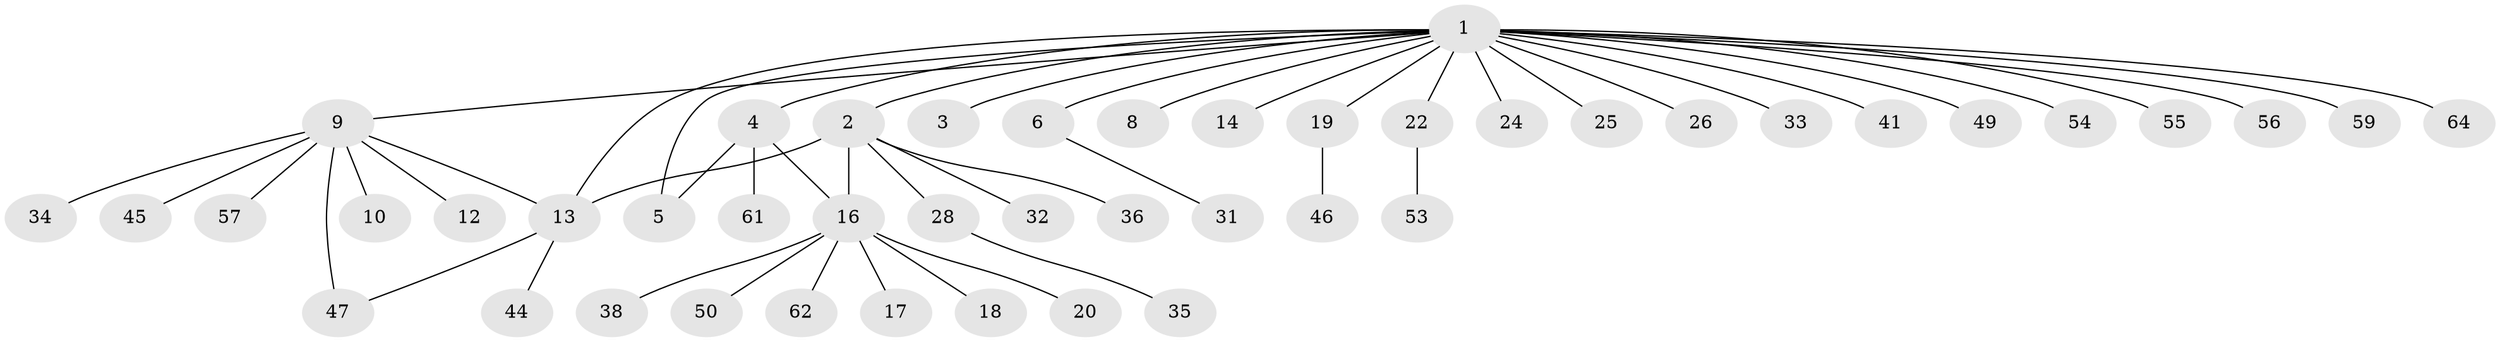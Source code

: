 // original degree distribution, {23: 0.015625, 3: 0.03125, 2: 0.28125, 5: 0.03125, 9: 0.015625, 1: 0.59375, 6: 0.015625, 8: 0.015625}
// Generated by graph-tools (version 1.1) at 2025/41/03/06/25 10:41:47]
// undirected, 45 vertices, 49 edges
graph export_dot {
graph [start="1"]
  node [color=gray90,style=filled];
  1 [super="+51"];
  2 [super="+11"];
  3 [super="+27"];
  4 [super="+15"];
  5;
  6 [super="+7"];
  8 [super="+39"];
  9 [super="+52"];
  10 [super="+40"];
  12;
  13 [super="+30"];
  14;
  16 [super="+23"];
  17;
  18 [super="+21"];
  19 [super="+42"];
  20;
  22 [super="+48"];
  24 [super="+29"];
  25 [super="+43"];
  26 [super="+63"];
  28 [super="+37"];
  31 [super="+58"];
  32;
  33;
  34;
  35;
  36;
  38;
  41;
  44;
  45;
  46;
  47 [super="+60"];
  49;
  50;
  53;
  54;
  55;
  56;
  57;
  59;
  61;
  62;
  64;
  1 -- 2;
  1 -- 3;
  1 -- 4;
  1 -- 5;
  1 -- 6;
  1 -- 8;
  1 -- 9;
  1 -- 13;
  1 -- 14;
  1 -- 19;
  1 -- 22;
  1 -- 24;
  1 -- 25;
  1 -- 26;
  1 -- 33;
  1 -- 41;
  1 -- 49;
  1 -- 54;
  1 -- 55;
  1 -- 56;
  1 -- 59;
  1 -- 64;
  2 -- 16;
  2 -- 32;
  2 -- 36;
  2 -- 28;
  2 -- 13;
  4 -- 5;
  4 -- 16;
  4 -- 61;
  6 -- 31;
  9 -- 10;
  9 -- 12;
  9 -- 13;
  9 -- 34;
  9 -- 45;
  9 -- 47;
  9 -- 57;
  13 -- 44;
  13 -- 47;
  16 -- 17;
  16 -- 18;
  16 -- 20;
  16 -- 38;
  16 -- 62;
  16 -- 50;
  19 -- 46;
  22 -- 53;
  28 -- 35;
}
